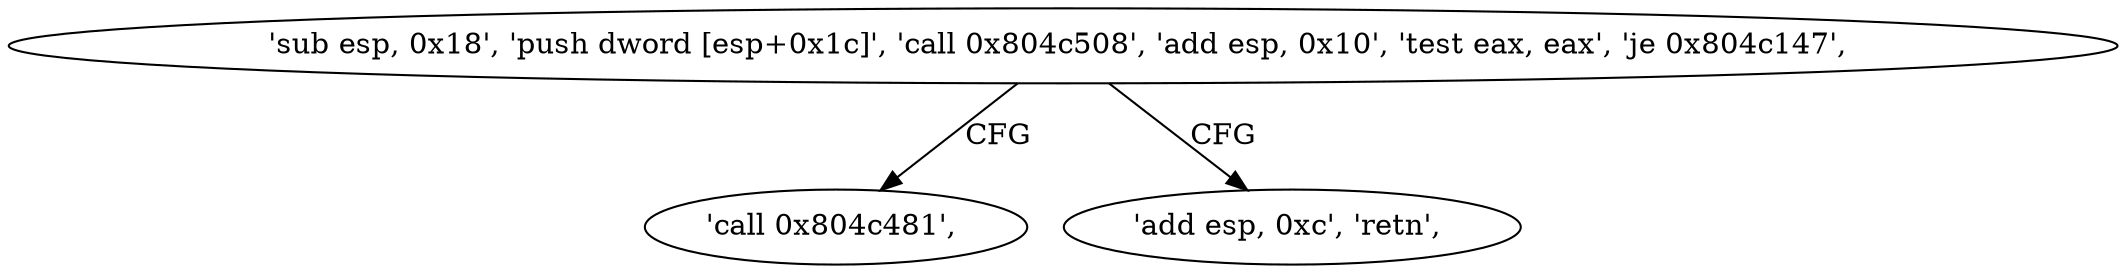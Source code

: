 digraph "func" {
"134529328" [label = "'sub esp, 0x18', 'push dword [esp+0x1c]', 'call 0x804c508', 'add esp, 0x10', 'test eax, eax', 'je 0x804c147', " ]
"134529351" [label = "'call 0x804c481', " ]
"134529347" [label = "'add esp, 0xc', 'retn', " ]
"134529328" -> "134529351" [ label = "CFG" ]
"134529328" -> "134529347" [ label = "CFG" ]
}

